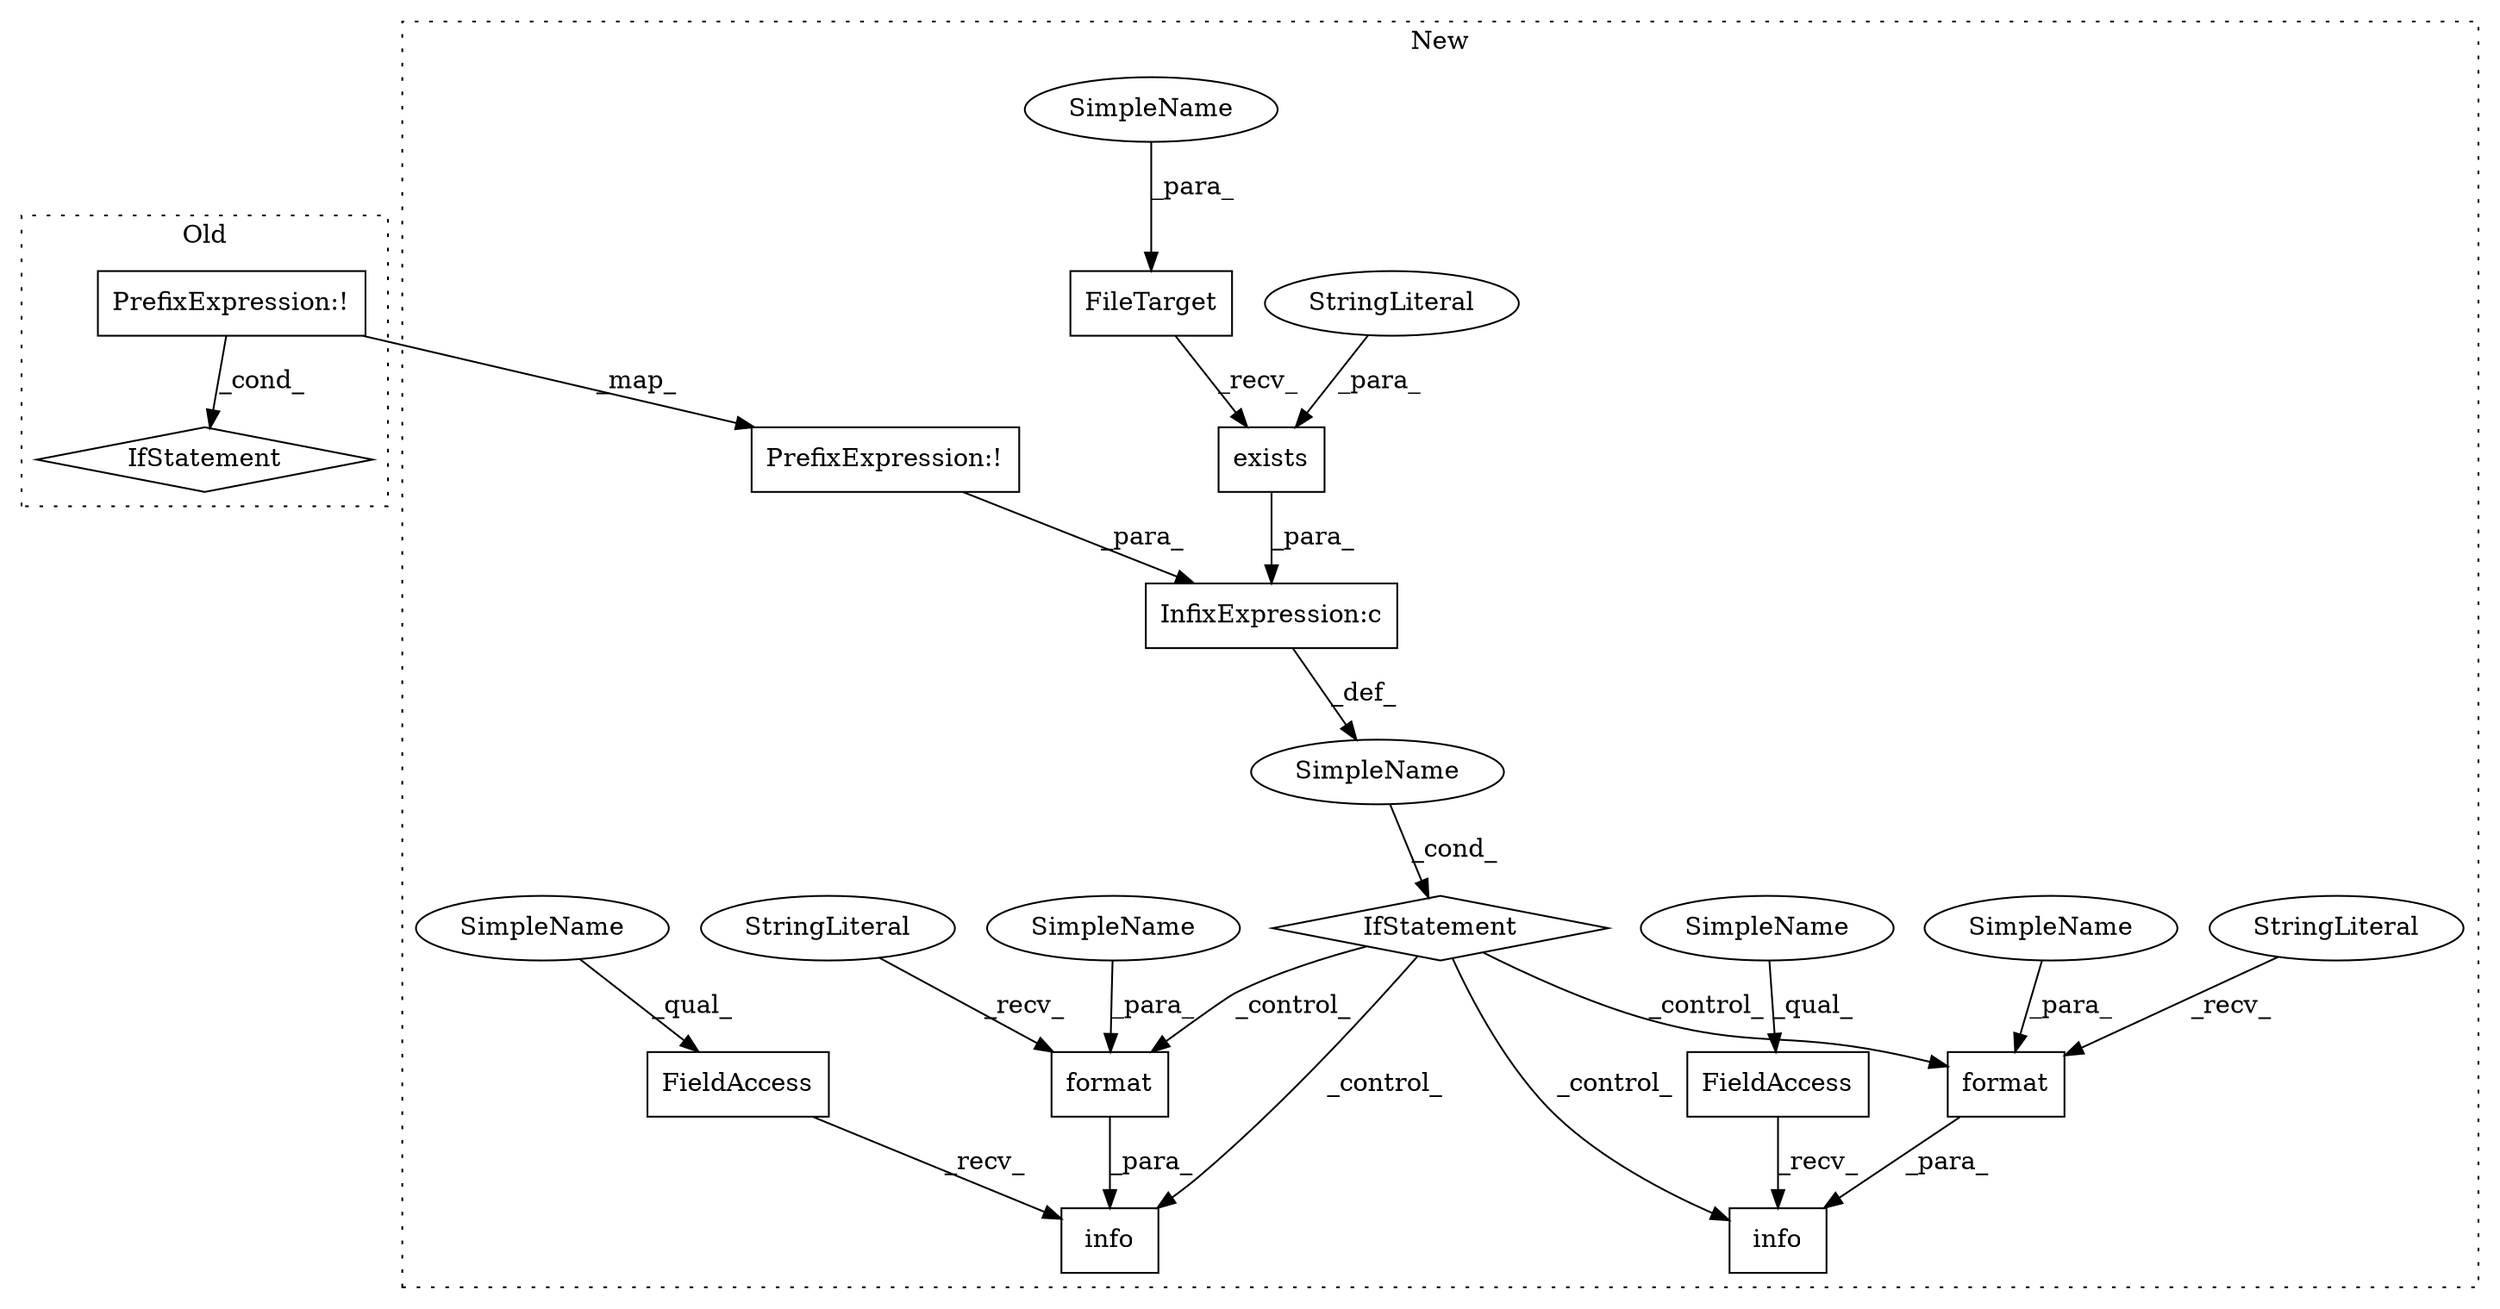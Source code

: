 digraph G {
subgraph cluster0 {
1 [label="IfStatement" a="25" s="17338,17373" l="4,2" shape="diamond"];
14 [label="PrefixExpression:!" a="38" s="17342" l="1" shape="box"];
label = "Old";
style="dotted";
}
subgraph cluster1 {
2 [label="FileTarget" a="32" s="17740,17752" l="11,1" shape="box"];
3 [label="IfStatement" a="25" s="17701,17773" l="4,2" shape="diamond"];
4 [label="info" a="32" s="17798,17831" l="5,1" shape="box"];
5 [label="FieldAccess" a="22" s="17787" l="10" shape="box"];
6 [label="info" a="32" s="17918,17959" l="5,1" shape="box"];
7 [label="FieldAccess" a="22" s="17907" l="10" shape="box"];
8 [label="InfixExpression:c" a="27" s="17736" l="4" shape="box"];
9 [label="format" a="32" s="17822,17830" l="7,1" shape="box"];
10 [label="format" a="32" s="17950,17958" l="7,1" shape="box"];
11 [label="SimpleName" a="42" s="" l="" shape="ellipse"];
12 [label="StringLiteral" a="45" s="17923" l="26" shape="ellipse"];
13 [label="StringLiteral" a="45" s="17803" l="18" shape="ellipse"];
15 [label="PrefixExpression:!" a="38" s="17705" l="1" shape="box"];
16 [label="exists" a="32" s="17754,17772" l="7,1" shape="box"];
17 [label="StringLiteral" a="45" s="17761" l="11" shape="ellipse"];
18 [label="SimpleName" a="42" s="17829" l="1" shape="ellipse"];
19 [label="SimpleName" a="42" s="17751" l="1" shape="ellipse"];
20 [label="SimpleName" a="42" s="17957" l="1" shape="ellipse"];
21 [label="SimpleName" a="42" s="17787" l="3" shape="ellipse"];
22 [label="SimpleName" a="42" s="17907" l="3" shape="ellipse"];
label = "New";
style="dotted";
}
2 -> 16 [label="_recv_"];
3 -> 10 [label="_control_"];
3 -> 6 [label="_control_"];
3 -> 9 [label="_control_"];
3 -> 4 [label="_control_"];
5 -> 4 [label="_recv_"];
7 -> 6 [label="_recv_"];
8 -> 11 [label="_def_"];
9 -> 4 [label="_para_"];
10 -> 6 [label="_para_"];
11 -> 3 [label="_cond_"];
12 -> 10 [label="_recv_"];
13 -> 9 [label="_recv_"];
14 -> 1 [label="_cond_"];
14 -> 15 [label="_map_"];
15 -> 8 [label="_para_"];
16 -> 8 [label="_para_"];
17 -> 16 [label="_para_"];
18 -> 9 [label="_para_"];
19 -> 2 [label="_para_"];
20 -> 10 [label="_para_"];
21 -> 5 [label="_qual_"];
22 -> 7 [label="_qual_"];
}